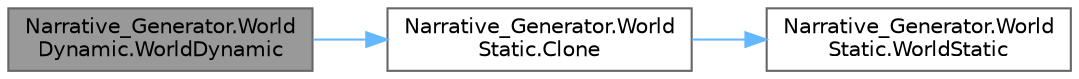 digraph "Narrative_Generator.WorldDynamic.WorldDynamic"
{
 // LATEX_PDF_SIZE
  bgcolor="transparent";
  edge [fontname=Helvetica,fontsize=10,labelfontname=Helvetica,labelfontsize=10];
  node [fontname=Helvetica,fontsize=10,shape=box,height=0.2,width=0.4];
  rankdir="LR";
  Node1 [label="Narrative_Generator.World\lDynamic.WorldDynamic",height=0.2,width=0.4,color="gray40", fillcolor="grey60", style="filled", fontcolor="black",tooltip="Constructor with parameters of the WorldDynamic, which creates a new instance of the WorldDynamic bas..."];
  Node1 -> Node2 [color="steelblue1",style="solid"];
  Node2 [label="Narrative_Generator.World\lStatic.Clone",height=0.2,width=0.4,color="grey40", fillcolor="white", style="filled",URL="$class_narrative___generator_1_1_world_static.html#a685950a1e2025af9c823f4697f9d5d62",tooltip="Method for cloning an WorldStatic instance."];
  Node2 -> Node3 [color="steelblue1",style="solid"];
  Node3 [label="Narrative_Generator.World\lStatic.WorldStatic",height=0.2,width=0.4,color="grey40", fillcolor="white", style="filled",URL="$class_narrative___generator_1_1_world_static.html#a8997572a343eea8d0ba81e35c3a6ef2a",tooltip="Constructor without parameters."];
}
